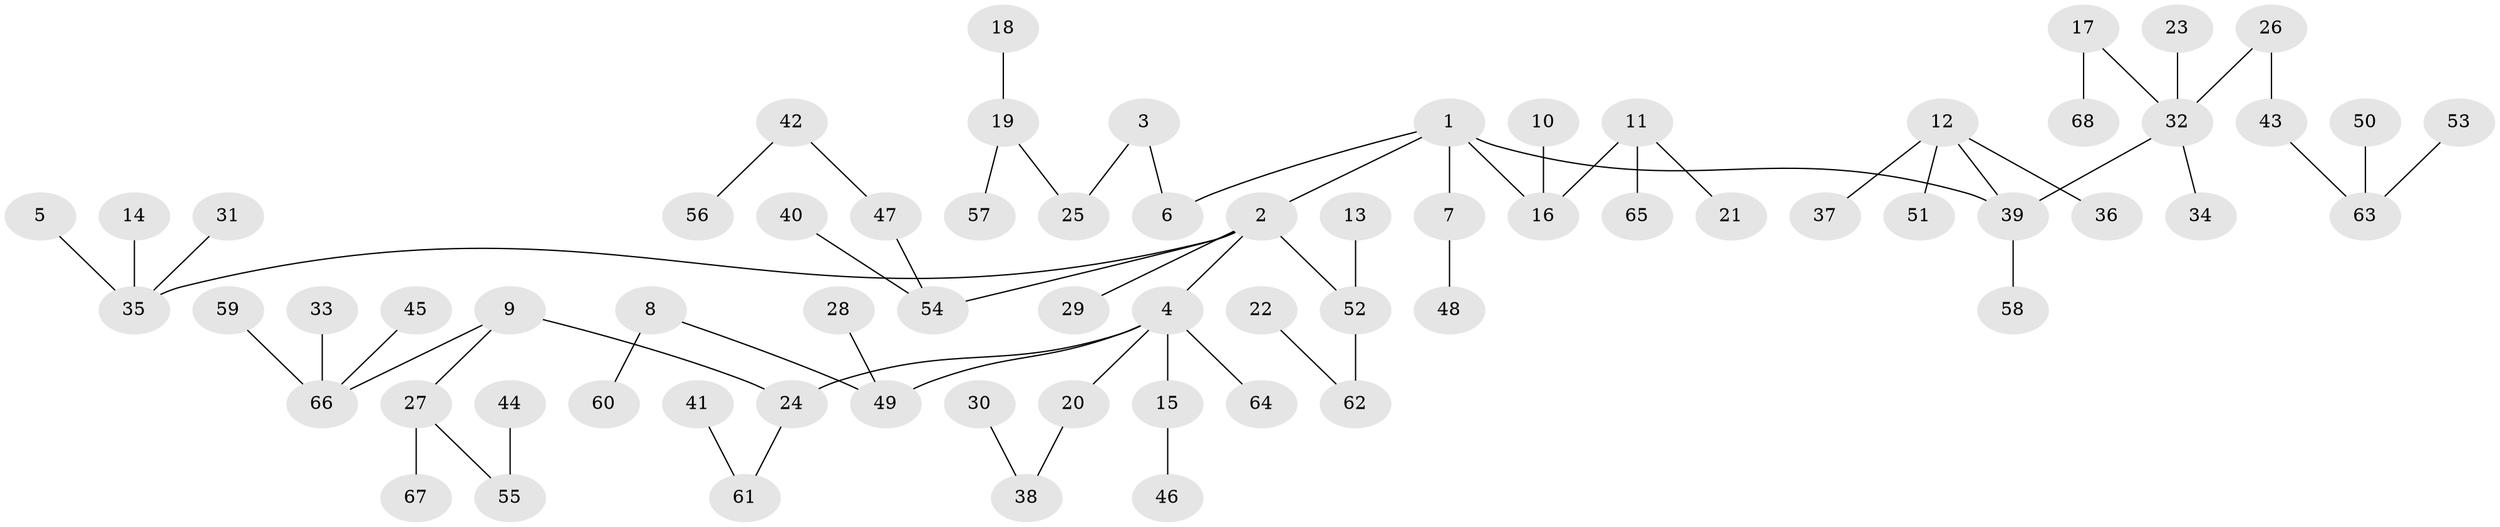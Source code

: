 // original degree distribution, {5: 0.03571428571428571, 3: 0.14285714285714285, 6: 0.017857142857142856, 4: 0.0625, 7: 0.008928571428571428, 2: 0.22321428571428573, 1: 0.5089285714285714}
// Generated by graph-tools (version 1.1) at 2025/37/03/04/25 23:37:19]
// undirected, 68 vertices, 67 edges
graph export_dot {
  node [color=gray90,style=filled];
  1;
  2;
  3;
  4;
  5;
  6;
  7;
  8;
  9;
  10;
  11;
  12;
  13;
  14;
  15;
  16;
  17;
  18;
  19;
  20;
  21;
  22;
  23;
  24;
  25;
  26;
  27;
  28;
  29;
  30;
  31;
  32;
  33;
  34;
  35;
  36;
  37;
  38;
  39;
  40;
  41;
  42;
  43;
  44;
  45;
  46;
  47;
  48;
  49;
  50;
  51;
  52;
  53;
  54;
  55;
  56;
  57;
  58;
  59;
  60;
  61;
  62;
  63;
  64;
  65;
  66;
  67;
  68;
  1 -- 2 [weight=1.0];
  1 -- 6 [weight=1.0];
  1 -- 7 [weight=1.0];
  1 -- 16 [weight=1.0];
  1 -- 39 [weight=1.0];
  2 -- 4 [weight=1.0];
  2 -- 29 [weight=1.0];
  2 -- 35 [weight=1.0];
  2 -- 52 [weight=1.0];
  2 -- 54 [weight=1.0];
  3 -- 6 [weight=1.0];
  3 -- 25 [weight=1.0];
  4 -- 15 [weight=1.0];
  4 -- 20 [weight=1.0];
  4 -- 24 [weight=1.0];
  4 -- 49 [weight=1.0];
  4 -- 64 [weight=1.0];
  5 -- 35 [weight=1.0];
  7 -- 48 [weight=1.0];
  8 -- 49 [weight=1.0];
  8 -- 60 [weight=1.0];
  9 -- 24 [weight=1.0];
  9 -- 27 [weight=1.0];
  9 -- 66 [weight=1.0];
  10 -- 16 [weight=1.0];
  11 -- 16 [weight=1.0];
  11 -- 21 [weight=1.0];
  11 -- 65 [weight=1.0];
  12 -- 36 [weight=1.0];
  12 -- 37 [weight=1.0];
  12 -- 39 [weight=1.0];
  12 -- 51 [weight=1.0];
  13 -- 52 [weight=1.0];
  14 -- 35 [weight=1.0];
  15 -- 46 [weight=1.0];
  17 -- 32 [weight=1.0];
  17 -- 68 [weight=1.0];
  18 -- 19 [weight=1.0];
  19 -- 25 [weight=1.0];
  19 -- 57 [weight=1.0];
  20 -- 38 [weight=1.0];
  22 -- 62 [weight=1.0];
  23 -- 32 [weight=1.0];
  24 -- 61 [weight=1.0];
  26 -- 32 [weight=1.0];
  26 -- 43 [weight=1.0];
  27 -- 55 [weight=1.0];
  27 -- 67 [weight=1.0];
  28 -- 49 [weight=1.0];
  30 -- 38 [weight=1.0];
  31 -- 35 [weight=1.0];
  32 -- 34 [weight=1.0];
  32 -- 39 [weight=1.0];
  33 -- 66 [weight=1.0];
  39 -- 58 [weight=1.0];
  40 -- 54 [weight=1.0];
  41 -- 61 [weight=1.0];
  42 -- 47 [weight=1.0];
  42 -- 56 [weight=1.0];
  43 -- 63 [weight=1.0];
  44 -- 55 [weight=1.0];
  45 -- 66 [weight=1.0];
  47 -- 54 [weight=1.0];
  50 -- 63 [weight=1.0];
  52 -- 62 [weight=1.0];
  53 -- 63 [weight=1.0];
  59 -- 66 [weight=1.0];
}
